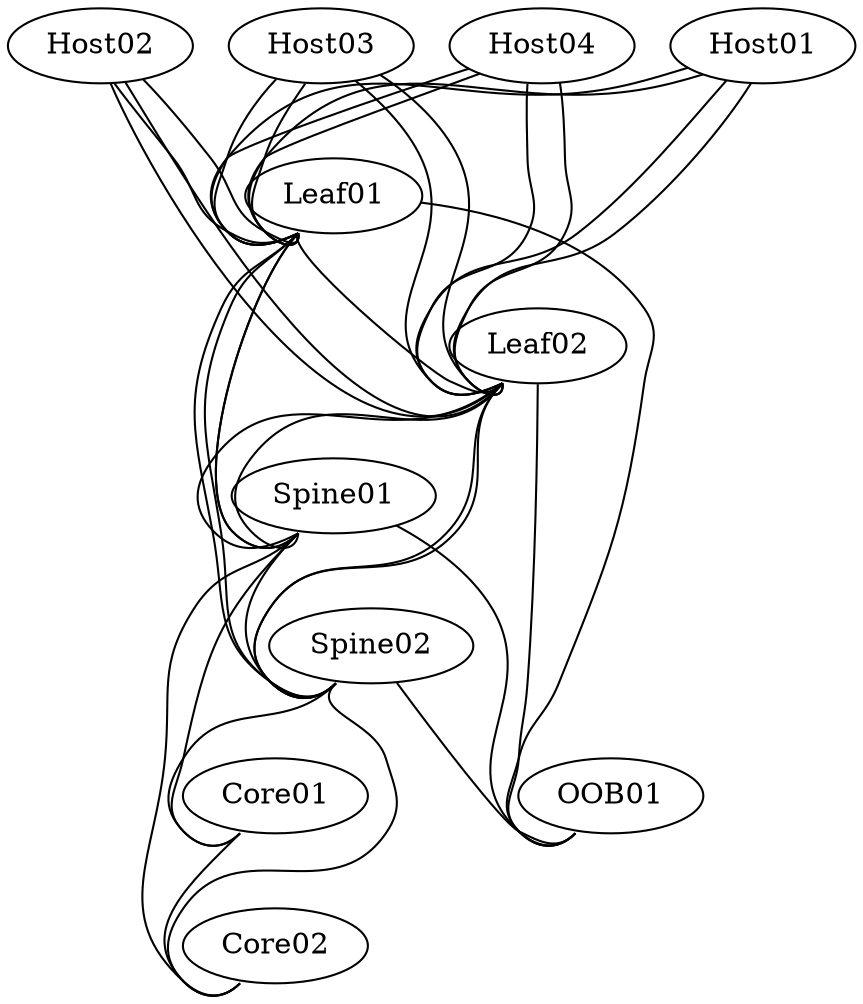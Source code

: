 graph dc1 {

 "Core01" [function="leaf" os="CumulusCommunity/cumulus-vx" memory="300" config="./helper_scripts/extra_switch_config.sh"]
 "Core02" [function="leaf" os="CumulusCommunity/cumulus-vx" memory="300" config="./helper_scripts/extra_switch_config.sh"]

 "Spine01" [function="leaf" os="CumulusCommunity/cumulus-vx" memory="300" config="./helper_scripts/extra_switch_config.sh"]
 "Spine02" [function="leaf" os="CumulusCommunity/cumulus-vx" memory="300" config="./helper_scripts/extra_switch_config.sh"]

 "Leaf01" [function="leaf" os="CumulusCommunity/cumulus-vx" memory="300" config="./helper_scripts/extra_switch_config.sh"]
 "Leaf02" [function="leaf" os="CumulusCommunity/cumulus-vx" memory="300" config="./helper_scripts/extra_switch_config.sh"]

 "Host01" [function="host" os="boxcutter/ubuntu1404" memory="400" ubuntu=True config="./helper_scripts/extra_server_config.sh"]
 "Host02" [function="host" os="boxcutter/ubuntu1404" memory="400" ubuntu=True config="./helper_scripts/extra_server_config.sh"]
 "Host03" [function="host" os="boxcutter/ubuntu1404" memory="400" ubuntu=True config="./helper_scripts/extra_server_config.sh"]
 "Host04" [function="host" os="boxcutter/ubuntu1404" memory="400" ubuntu=True config="./helper_scripts/extra_server_config.sh"]

 "OOB01" [function="leaf" os="CumulusCommunity/cumulus-vx" memory="300" config="./helper_scripts/extra_switch_config.sh"]

   "Core01":"swp48" -- "Core02":"swp48"

   "Spine01":"swp45" -- "Core01":"swp01"
   "Spine01":"swp46" -- "Core02":"swp01"
   "Spine02":"swp45" -- "Core01":"swp02"
   "Spine02":"swp46" -- "Core02":"swp02"

   "Spine01":"swp48" -- "Spine02":"swp48"

   "Spine01":"eth0" -- "OOB01":"swp1"
   "Spine02":"eth0" -- "OOB01":"swp2"

   "Leaf01":"swp43" -- "Spine01":"swp1"
   "Leaf01":"swp44" -- "Spine01":"swp2"
   "Leaf01":"swp45" -- "Spine02":"swp1"
   "Leaf01":"swp46" -- "Spine02":"swp2"
   "Leaf02":"swp43" -- "Spine01":"swp3"
   "Leaf02":"swp44" -- "Spine01":"swp4"
   "Leaf02":"swp45" -- "Spine02":"swp3"
   "Leaf02":"swp46" -- "Spine02":"swp4"
   "Leaf01":"swp48" -- "Leaf02":"swp48"

   "Leaf01":"eth0" -- "OOB01":"swp3"
   "Leaf02":"eth0" -- "OOB01":"swp4"

   "Host01":"eth0" -- "Leaf01":"swp1"
   "Host01":"eth1" -- "Leaf01":"swp2"
   "Host01":"eth2" -- "Leaf02":"swp1"
   "Host01":"eth3" -- "Leaf02":"swp2"

   "Host02":"eth0" -- "Leaf01":"swp5"
   "Host02":"eth1" -- "Leaf01":"swp6"
   "Host02":"eth2" -- "Leaf02":"swp5"
   "Host02":"eth3" -- "Leaf02":"swp6"

   "Host03":"eth0" -- "Leaf01":"swp9"
   "Host03":"eth1" -- "Leaf01":"swp10"
   "Host03":"eth2" -- "Leaf02":"swp9"
   "Host03":"eth3" -- "Leaf02":"swp10"

   "Host04":"eth0" -- "Leaf01":"swp13"
   "Host04":"eth1" -- "Leaf01":"swp14"
   "Host04":"eth2" -- "Leaf02":"swp13"
   "Host04":"eth3" -- "Leaf02":"swp14"
}
